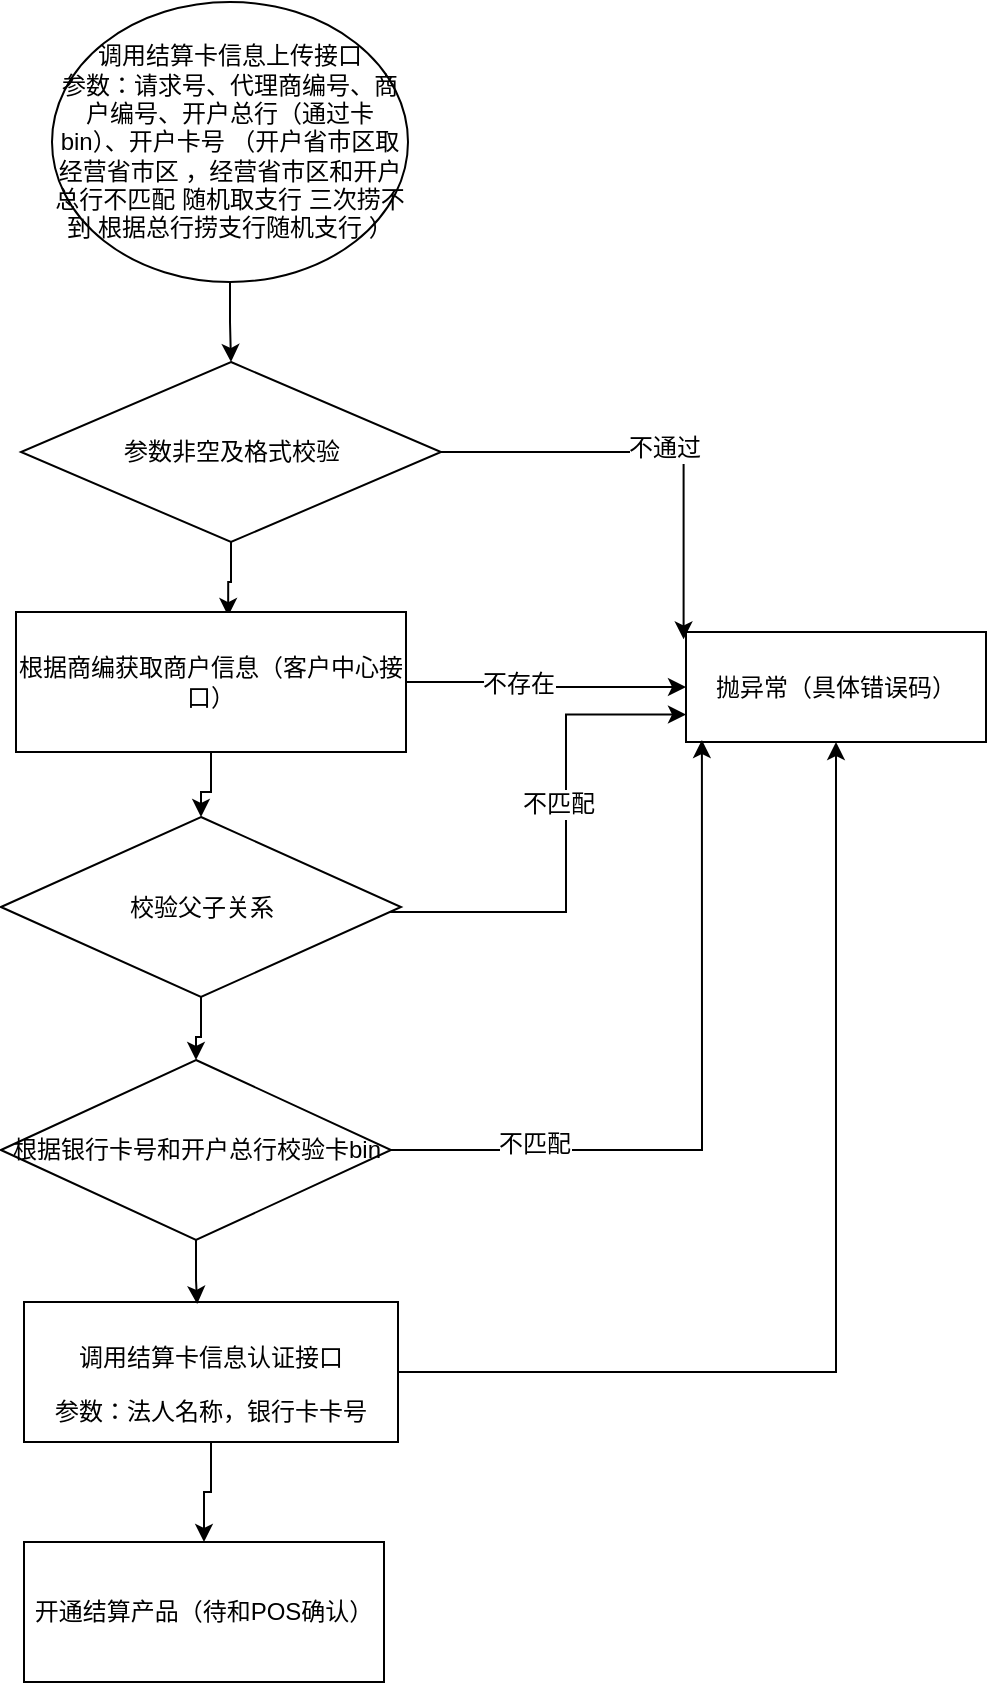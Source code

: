 <mxfile version="10.3.8" type="github"><diagram id="BPspqzwRzQvBO9MzWcx3" name="Page-1"><mxGraphModel dx="918" dy="664" grid="1" gridSize="10" guides="1" tooltips="1" connect="1" arrows="1" fold="1" page="1" pageScale="1" pageWidth="2339" pageHeight="3300" math="0" shadow="0"><root><mxCell id="0"/><mxCell id="1" parent="0"/><mxCell id="tmfXE5mKta9UBqFuWhli-27" style="edgeStyle=orthogonalEdgeStyle;rounded=0;orthogonalLoop=1;jettySize=auto;html=1;entryX=0.5;entryY=0;entryDx=0;entryDy=0;" edge="1" parent="1" source="tmfXE5mKta9UBqFuWhli-1" target="tmfXE5mKta9UBqFuWhli-6"><mxGeometry relative="1" as="geometry"/></mxCell><mxCell id="tmfXE5mKta9UBqFuWhli-1" value="&lt;span&gt;调用结算卡信息上传接口&lt;br&gt;参数：&lt;/span&gt;&lt;span&gt;请求号、代理商编号、商户编号、开户总行（通过卡bin）、开户卡号 （开户省市区取经营省市区 ，经营省市区和开户总行不匹配 随机取支行 三次捞不到 根据总行捞支行随机支行 ）&lt;/span&gt;&lt;span&gt;&lt;br&gt;&lt;/span&gt;" style="ellipse;whiteSpace=wrap;html=1;" vertex="1" parent="1"><mxGeometry x="293" y="10" width="178" height="140" as="geometry"/></mxCell><mxCell id="tmfXE5mKta9UBqFuWhli-9" style="edgeStyle=orthogonalEdgeStyle;rounded=0;orthogonalLoop=1;jettySize=auto;html=1;exitX=1;exitY=0.5;exitDx=0;exitDy=0;entryX=-0.008;entryY=0.067;entryDx=0;entryDy=0;entryPerimeter=0;" edge="1" parent="1" source="tmfXE5mKta9UBqFuWhli-6" target="tmfXE5mKta9UBqFuWhli-8"><mxGeometry relative="1" as="geometry"/></mxCell><mxCell id="tmfXE5mKta9UBqFuWhli-21" value="不通过" style="text;html=1;resizable=0;points=[];align=center;verticalAlign=middle;labelBackgroundColor=#ffffff;" vertex="1" connectable="0" parent="tmfXE5mKta9UBqFuWhli-9"><mxGeometry x="0.037" y="2" relative="1" as="geometry"><mxPoint as="offset"/></mxGeometry></mxCell><mxCell id="tmfXE5mKta9UBqFuWhli-28" style="edgeStyle=orthogonalEdgeStyle;rounded=0;orthogonalLoop=1;jettySize=auto;html=1;entryX=0.544;entryY=0.029;entryDx=0;entryDy=0;entryPerimeter=0;" edge="1" parent="1" source="tmfXE5mKta9UBqFuWhli-6" target="tmfXE5mKta9UBqFuWhli-11"><mxGeometry relative="1" as="geometry"/></mxCell><mxCell id="tmfXE5mKta9UBqFuWhli-6" value="参数非空及格式校验" style="rhombus;whiteSpace=wrap;html=1;" vertex="1" parent="1"><mxGeometry x="277.5" y="190" width="210" height="90" as="geometry"/></mxCell><mxCell id="tmfXE5mKta9UBqFuWhli-14" style="edgeStyle=orthogonalEdgeStyle;rounded=0;orthogonalLoop=1;jettySize=auto;html=1;entryX=0;entryY=0.75;entryDx=0;entryDy=0;" edge="1" parent="1" source="tmfXE5mKta9UBqFuWhli-7" target="tmfXE5mKta9UBqFuWhli-8"><mxGeometry relative="1" as="geometry"><Array as="points"><mxPoint x="550" y="465"/><mxPoint x="550" y="366"/></Array></mxGeometry></mxCell><mxCell id="tmfXE5mKta9UBqFuWhli-23" value="不匹配" style="text;html=1;resizable=0;points=[];align=center;verticalAlign=middle;labelBackgroundColor=#ffffff;" vertex="1" connectable="0" parent="tmfXE5mKta9UBqFuWhli-14"><mxGeometry x="0.154" y="4" relative="1" as="geometry"><mxPoint as="offset"/></mxGeometry></mxCell><mxCell id="tmfXE5mKta9UBqFuWhli-31" style="edgeStyle=orthogonalEdgeStyle;rounded=0;orthogonalLoop=1;jettySize=auto;html=1;" edge="1" parent="1" source="tmfXE5mKta9UBqFuWhli-7" target="tmfXE5mKta9UBqFuWhli-18"><mxGeometry relative="1" as="geometry"/></mxCell><mxCell id="tmfXE5mKta9UBqFuWhli-7" value="校验父子关系" style="rhombus;whiteSpace=wrap;html=1;" vertex="1" parent="1"><mxGeometry x="267.5" y="417.5" width="200" height="90" as="geometry"/></mxCell><mxCell id="tmfXE5mKta9UBqFuWhli-8" value="抛异常（具体错误码）" style="rounded=0;whiteSpace=wrap;html=1;" vertex="1" parent="1"><mxGeometry x="610" y="325" width="150" height="55" as="geometry"/></mxCell><mxCell id="tmfXE5mKta9UBqFuWhli-12" style="edgeStyle=orthogonalEdgeStyle;rounded=0;orthogonalLoop=1;jettySize=auto;html=1;entryX=0;entryY=0.5;entryDx=0;entryDy=0;" edge="1" parent="1" source="tmfXE5mKta9UBqFuWhli-11" target="tmfXE5mKta9UBqFuWhli-8"><mxGeometry relative="1" as="geometry"/></mxCell><mxCell id="tmfXE5mKta9UBqFuWhli-13" value="不存在" style="text;html=1;resizable=0;points=[];align=center;verticalAlign=middle;labelBackgroundColor=#ffffff;" vertex="1" connectable="0" parent="tmfXE5mKta9UBqFuWhli-12"><mxGeometry x="-0.213" y="-1" relative="1" as="geometry"><mxPoint as="offset"/></mxGeometry></mxCell><mxCell id="tmfXE5mKta9UBqFuWhli-30" style="edgeStyle=orthogonalEdgeStyle;rounded=0;orthogonalLoop=1;jettySize=auto;html=1;" edge="1" parent="1" source="tmfXE5mKta9UBqFuWhli-11" target="tmfXE5mKta9UBqFuWhli-7"><mxGeometry relative="1" as="geometry"/></mxCell><mxCell id="tmfXE5mKta9UBqFuWhli-11" value="根据商编获取商户信息（客户中心接口）" style="rounded=0;whiteSpace=wrap;html=1;" vertex="1" parent="1"><mxGeometry x="275" y="315" width="195" height="70" as="geometry"/></mxCell><mxCell id="tmfXE5mKta9UBqFuWhli-26" style="edgeStyle=orthogonalEdgeStyle;rounded=0;orthogonalLoop=1;jettySize=auto;html=1;entryX=0.5;entryY=1;entryDx=0;entryDy=0;" edge="1" parent="1" source="tmfXE5mKta9UBqFuWhli-15" target="tmfXE5mKta9UBqFuWhli-8"><mxGeometry relative="1" as="geometry"/></mxCell><mxCell id="tmfXE5mKta9UBqFuWhli-33" style="edgeStyle=orthogonalEdgeStyle;rounded=0;orthogonalLoop=1;jettySize=auto;html=1;entryX=0.5;entryY=0;entryDx=0;entryDy=0;" edge="1" parent="1" source="tmfXE5mKta9UBqFuWhli-15" target="tmfXE5mKta9UBqFuWhli-19"><mxGeometry relative="1" as="geometry"/></mxCell><mxCell id="tmfXE5mKta9UBqFuWhli-15" value="&lt;div id=&quot;u346&quot;&gt;&lt;div id=&quot;u347&quot;&gt;&lt;p&gt;调用结算卡信息认证接口&lt;/p&gt;&lt;/div&gt;&lt;/div&gt;参数：法人名称，银行卡卡号&lt;br&gt;" style="rounded=0;whiteSpace=wrap;html=1;" vertex="1" parent="1"><mxGeometry x="279" y="660" width="187" height="70" as="geometry"/></mxCell><mxCell id="tmfXE5mKta9UBqFuWhli-20" style="edgeStyle=orthogonalEdgeStyle;rounded=0;orthogonalLoop=1;jettySize=auto;html=1;entryX=0.053;entryY=0.982;entryDx=0;entryDy=0;entryPerimeter=0;" edge="1" parent="1" source="tmfXE5mKta9UBqFuWhli-18" target="tmfXE5mKta9UBqFuWhli-8"><mxGeometry relative="1" as="geometry"/></mxCell><mxCell id="tmfXE5mKta9UBqFuWhli-24" value="不匹配" style="text;html=1;resizable=0;points=[];align=center;verticalAlign=middle;labelBackgroundColor=#ffffff;" vertex="1" connectable="0" parent="tmfXE5mKta9UBqFuWhli-20"><mxGeometry x="-0.61" y="3" relative="1" as="geometry"><mxPoint x="1" as="offset"/></mxGeometry></mxCell><mxCell id="tmfXE5mKta9UBqFuWhli-32" style="edgeStyle=orthogonalEdgeStyle;rounded=0;orthogonalLoop=1;jettySize=auto;html=1;entryX=0.463;entryY=0.014;entryDx=0;entryDy=0;entryPerimeter=0;" edge="1" parent="1" source="tmfXE5mKta9UBqFuWhli-18" target="tmfXE5mKta9UBqFuWhli-15"><mxGeometry relative="1" as="geometry"/></mxCell><mxCell id="tmfXE5mKta9UBqFuWhli-18" value="&lt;span&gt;根据银行卡号和开户总行校验卡bin&lt;/span&gt;" style="rhombus;whiteSpace=wrap;html=1;" vertex="1" parent="1"><mxGeometry x="267.5" y="539" width="195" height="90" as="geometry"/></mxCell><mxCell id="tmfXE5mKta9UBqFuWhli-19" value="开通结算产品（待和POS确认）" style="rounded=0;whiteSpace=wrap;html=1;" vertex="1" parent="1"><mxGeometry x="279" y="780" width="180" height="70" as="geometry"/></mxCell></root></mxGraphModel></diagram></mxfile>